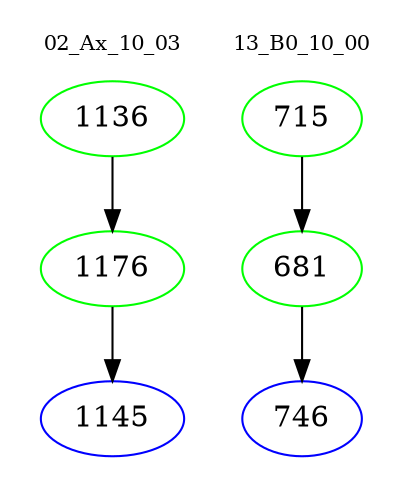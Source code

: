 digraph{
subgraph cluster_0 {
color = white
label = "02_Ax_10_03";
fontsize=10;
T0_1136 [label="1136", color="green"]
T0_1136 -> T0_1176 [color="black"]
T0_1176 [label="1176", color="green"]
T0_1176 -> T0_1145 [color="black"]
T0_1145 [label="1145", color="blue"]
}
subgraph cluster_1 {
color = white
label = "13_B0_10_00";
fontsize=10;
T1_715 [label="715", color="green"]
T1_715 -> T1_681 [color="black"]
T1_681 [label="681", color="green"]
T1_681 -> T1_746 [color="black"]
T1_746 [label="746", color="blue"]
}
}
